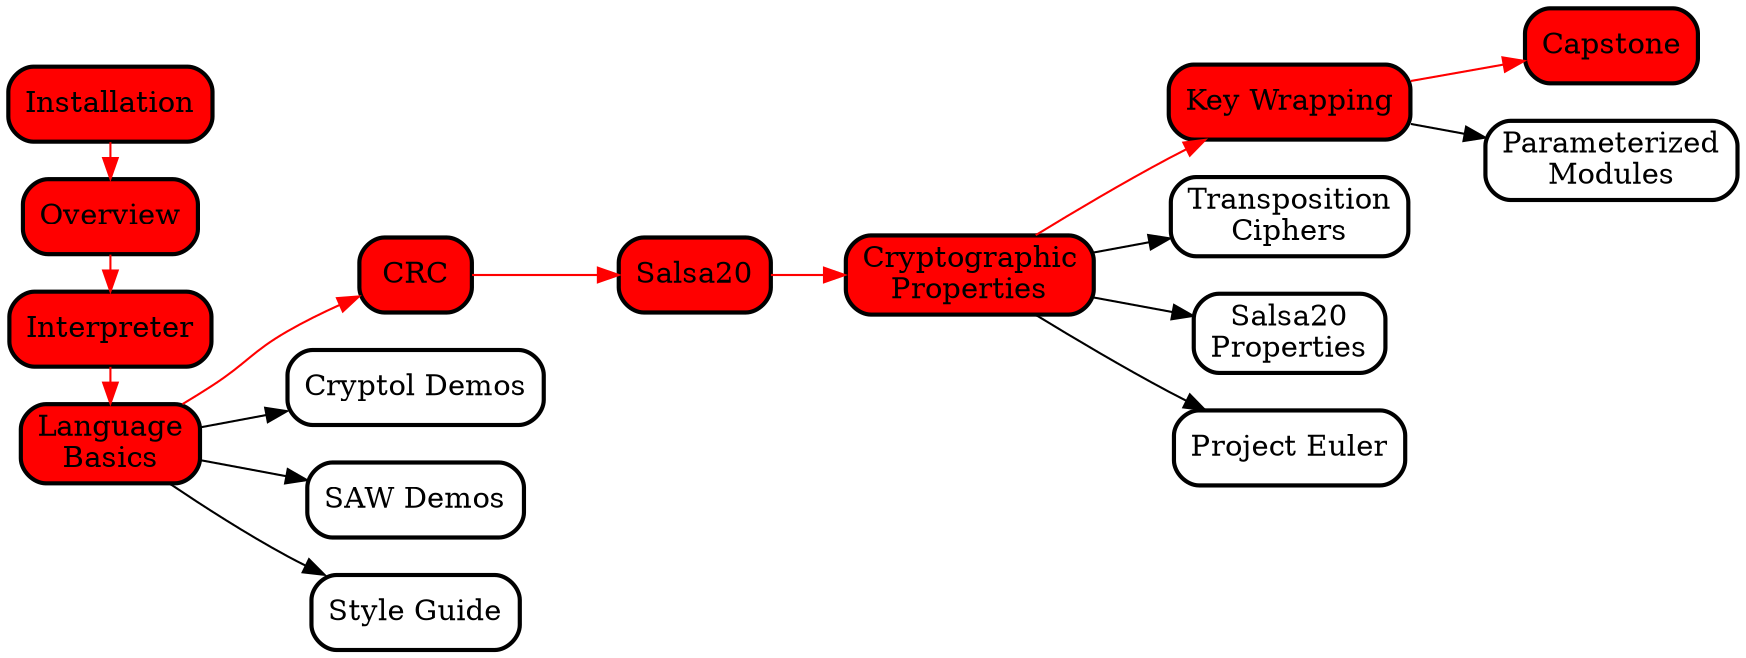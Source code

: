 digraph  {
  //splines = ortho;
  //concentrate = true;

  rankdir="LR";

  node [shape="box", style="rounded,filled", fillcolor="red", penwidth = 2];
  edge [penwidth = 1];

  // URLs by node
  // recommended
  
  Installation               [URL="https://github.com/weaversa/cryptol-course/tree/L4y3rC4k3/INSTALL.md"];
  Overview                   [URL="https://github.com/weaversa/cryptol-course/tree/L4y3rC4k3/labs/Overview/Overview.md"];
  Interpreter                [URL="https://github.com/weaversa/cryptol-course/tree/L4y3rC4k3/labs/Interpreter/Interpreter.md"];
  LanguageBasics             [URL="https://github.com/weaversa/cryptol-course/tree/L4y3rC4k3/labs/Language/Basics.md"];
  CRC                        [URL="https://github.com/weaversa/cryptol-course/tree/L4y3rC4k3/labs/CRC/CRC.md"];
  Salsa20                    [URL="https://github.com/weaversa/cryptol-course/tree/L4y3rC4k3/labs/Salsa20/Salsa20.md"];
  CryptographicProperties    [URL="https://github.com/weaversa/cryptol-course/tree/L4y3rC4k3/labs/CryptoProofs/CryptoProofs.md"];
  KeyWrapping                [URL="https://github.com/weaversa/cryptol-course/tree/L4y3rC4k3/labs/KeyWrapping/KeyWrapping.md"];
  Capstone                   [URL="https://github.com/weaversa/cryptol-course/tree/L4y3rC4k3/labs/LoremIpsum/LoremIpsum.md"];

  // branch nodes
  node [fillcolor="white"];
  
  CryptolDemos               [URL="https://github.com/weaversa/cryptol-course/tree/L4y3rC4k3/labs/Demos/Cryptol/Demos.md"];
  SAWDemos                   [URL="https://github.com/weaversa/cryptol-course/tree/L4y3rC4k3/labs/Demos/SAW/Demos.md"];
  TranspositionCiphers       [URL="https://github.com/weaversa/cryptol-course/tree/L4y3rC4k3/labs/Transposition/Contents.md"];
  ParameterizedModules       [URL="https://github.com/weaversa/cryptol-course/tree/L4y3rC4k3/labs/SimonSpeck/SimonSpeck.md"];
  Salsa20Properties          [URL="https://github.com/weaversa/cryptol-course/tree/L4y3rC4k3/labs/Salsa20/Salsa20Props.md"];
  StyleGuide                 [URL="https://github.com/weaversa/cryptol-course/tree/L4y3rC4k3/cryptol-style.md"];
  ProjectEuler               [URL="https://github.com/weaversa/cryptol-course/tree/L4y3rC4k3/labs/ProjectEuler/ProjectEuler.md"];

  // newline/space labels
  
  LanguageBasics             [label = "Language\nBasics"]
  CryptographicProperties    [label = "Cryptographic\nProperties"]
  KeyWrapping                [label = "Key Wrapping"]
  CryptolDemos               [label = "Cryptol Demos"]
  SAWDemos                   [label = "SAW Demos"]
  TranspositionCiphers       [label = "Transposition\nCiphers"]
  ParameterizedModules       [label = "Parameterized\nModules"]
  Salsa20Properties          [label = "Salsa20\nProperties"]
  StyleGuide                 [label = "Style Guide"]
  ProjectEuler               [label = "Project Euler"]

  // recommended flow
  edge [color=red];
  
  Installation -> Overview;
  Overview -> Interpreter;
  Interpreter -> LanguageBasics;
  LanguageBasics -> CRC;
  CRC -> Salsa20;
  Salsa20 -> CryptographicProperties;
  CryptographicProperties -> KeyWrapping;
  KeyWrapping -> Capstone;

  // branches
  edge [color=black];
  
  LanguageBasics -> StyleGuide;
  LanguageBasics -> CryptolDemos;
  LanguageBasics -> SAWDemos;
  CryptographicProperties -> Salsa20Properties;
  CryptographicProperties -> TranspositionCiphers;
  CryptographicProperties -> ProjectEuler;
  KeyWrapping -> ParameterizedModules;

  // ranks

  {
    // Intro
    rank = same;
    Installation;
    Overview;
    Interpreter;
    LanguageBasics;
  }

  {
    // Language Basics
    rank = same;
    CRC;
    StyleGuide;
    CryptolDemos;
    SAWDemos;
  }

  {
    // Cryptographic Properties
    rank = same;
    KeyWrapping;
    Salsa20Properties;
    TranspositionCiphers;
    ProjectEuler;
  }

  {
    // Key Wrapping
    rank = same;
    Capstone;
    ParameterizedModules;
  }

}